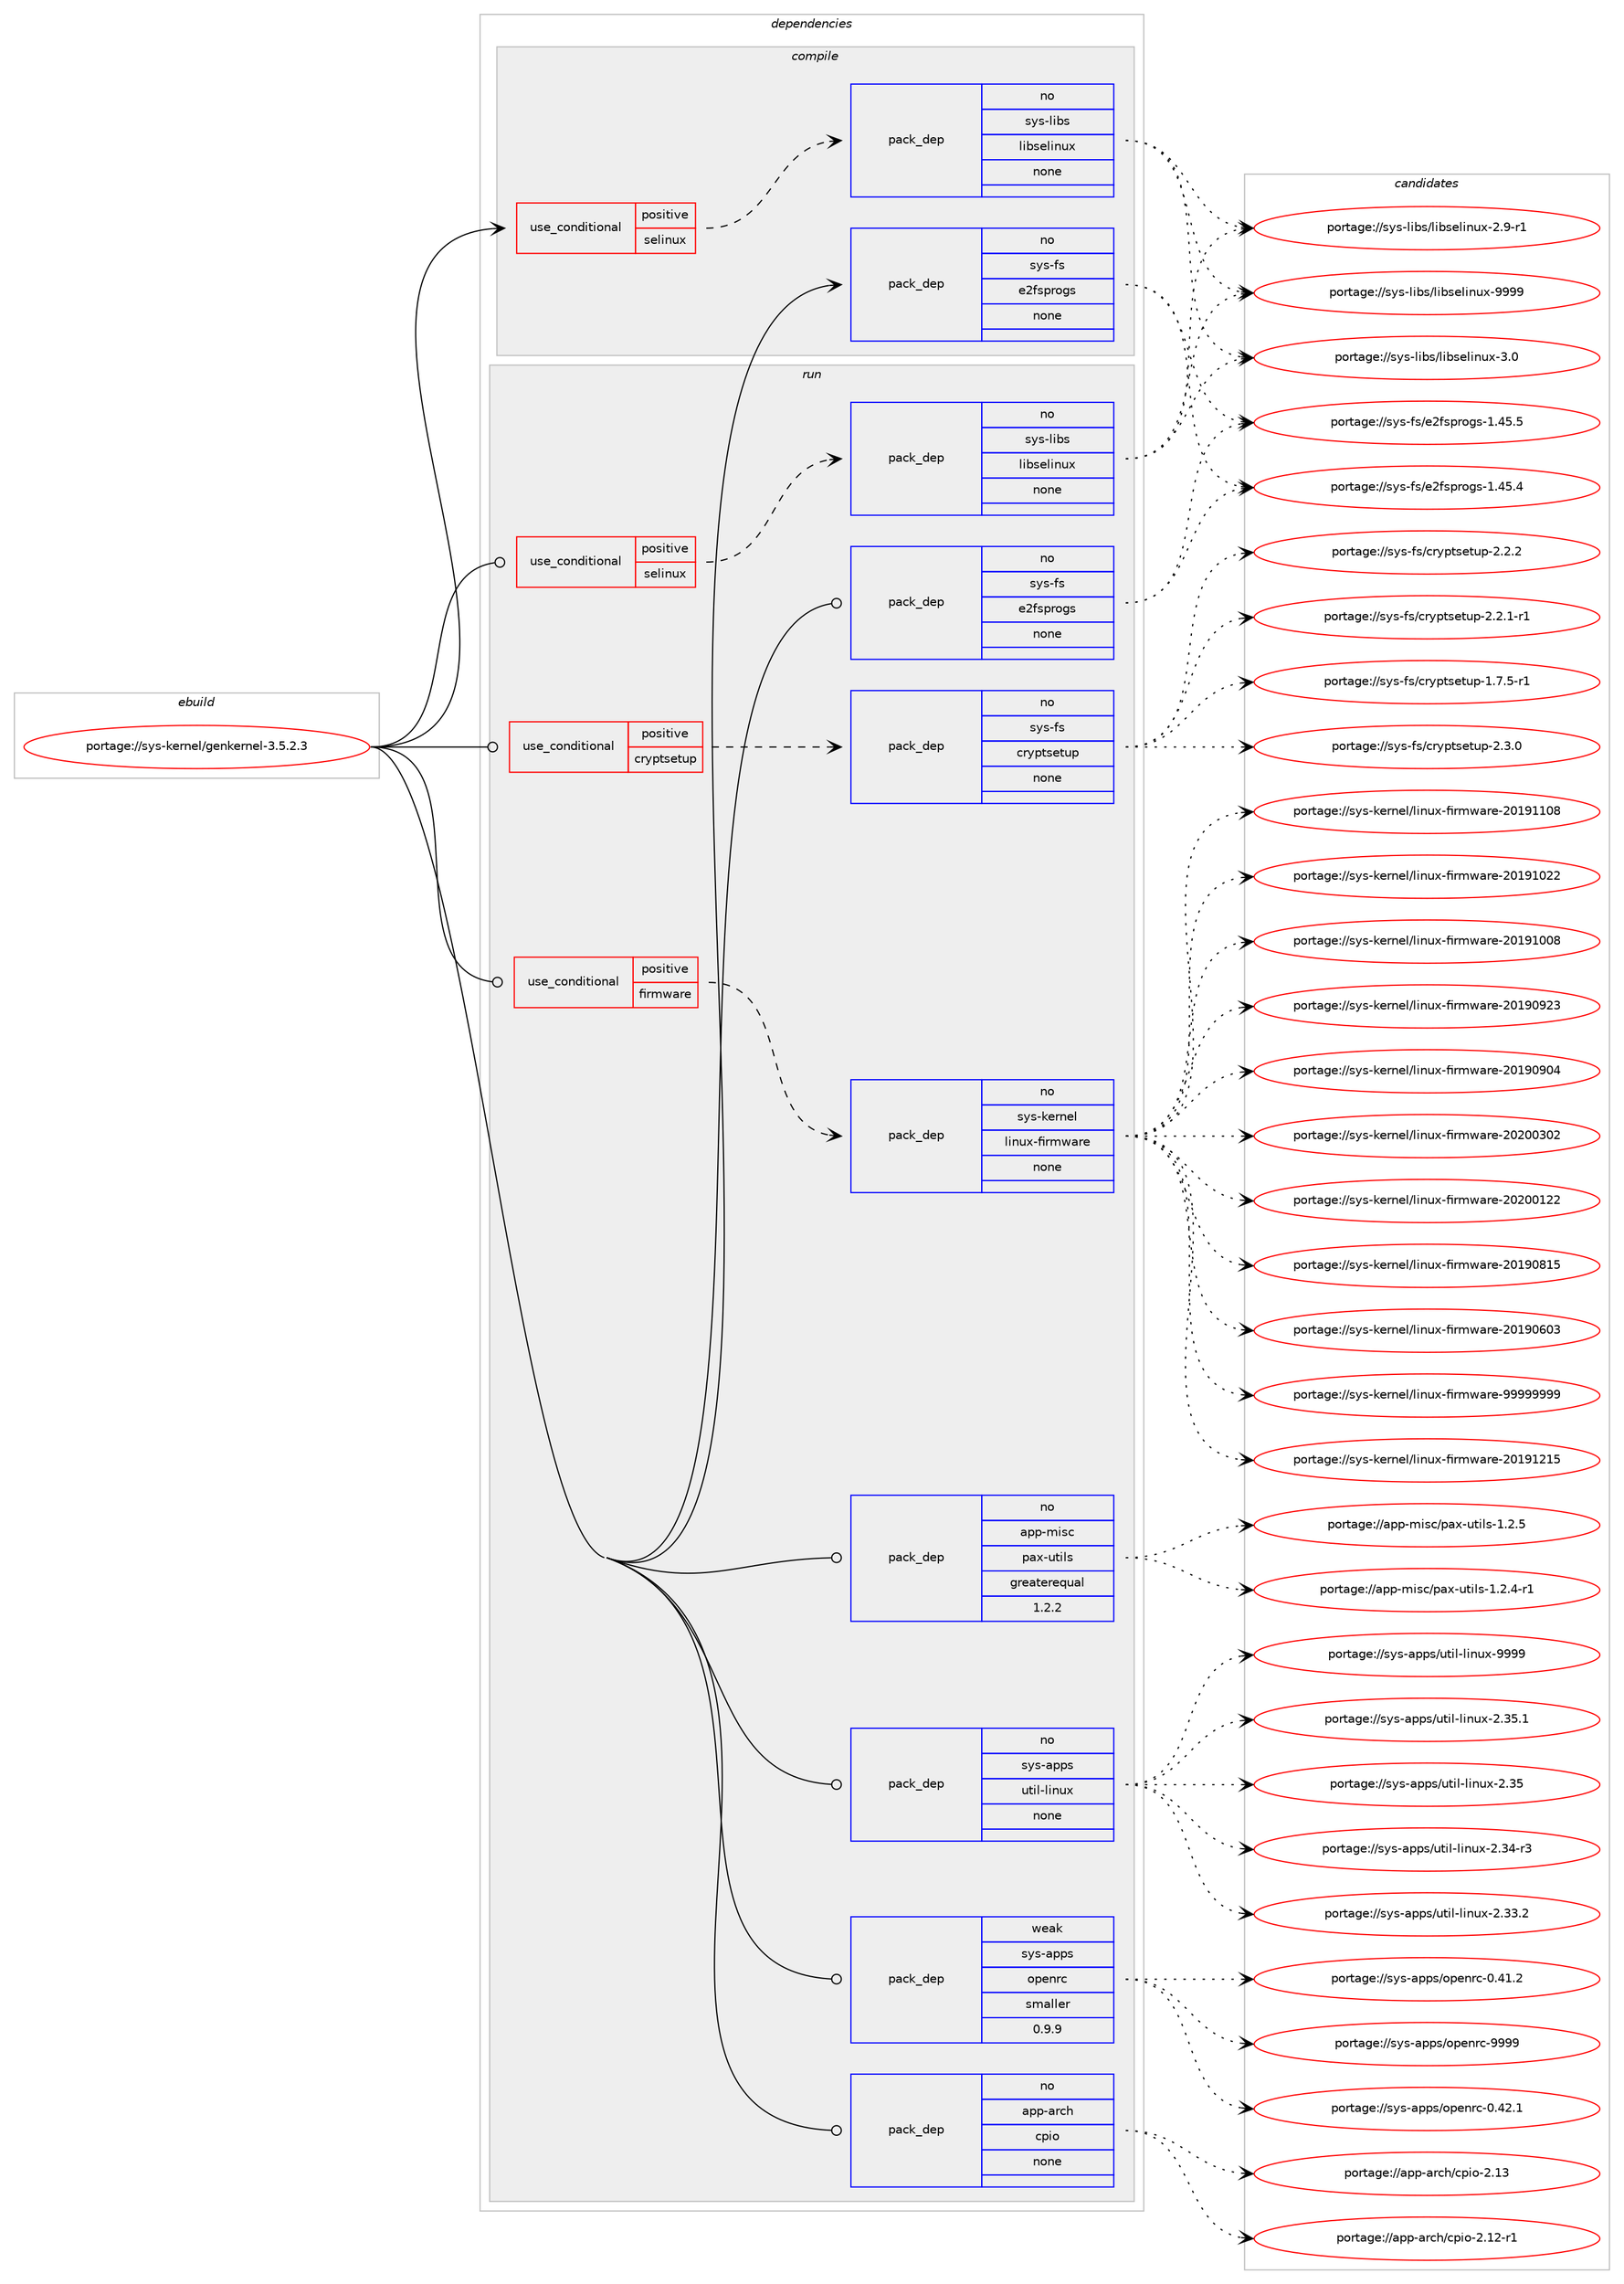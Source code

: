 digraph prolog {

# *************
# Graph options
# *************

newrank=true;
concentrate=true;
compound=true;
graph [rankdir=LR,fontname=Helvetica,fontsize=10,ranksep=1.5];#, ranksep=2.5, nodesep=0.2];
edge  [arrowhead=vee];
node  [fontname=Helvetica,fontsize=10];

# **********
# The ebuild
# **********

subgraph cluster_leftcol {
color=gray;
rank=same;
label=<<i>ebuild</i>>;
id [label="portage://sys-kernel/genkernel-3.5.2.3", color=red, width=4, href="../sys-kernel/genkernel-3.5.2.3.svg"];
}

# ****************
# The dependencies
# ****************

subgraph cluster_midcol {
color=gray;
label=<<i>dependencies</i>>;
subgraph cluster_compile {
fillcolor="#eeeeee";
style=filled;
label=<<i>compile</i>>;
subgraph cond3521 {
dependency22819 [label=<<TABLE BORDER="0" CELLBORDER="1" CELLSPACING="0" CELLPADDING="4"><TR><TD ROWSPAN="3" CELLPADDING="10">use_conditional</TD></TR><TR><TD>positive</TD></TR><TR><TD>selinux</TD></TR></TABLE>>, shape=none, color=red];
subgraph pack18691 {
dependency22820 [label=<<TABLE BORDER="0" CELLBORDER="1" CELLSPACING="0" CELLPADDING="4" WIDTH="220"><TR><TD ROWSPAN="6" CELLPADDING="30">pack_dep</TD></TR><TR><TD WIDTH="110">no</TD></TR><TR><TD>sys-libs</TD></TR><TR><TD>libselinux</TD></TR><TR><TD>none</TD></TR><TR><TD></TD></TR></TABLE>>, shape=none, color=blue];
}
dependency22819:e -> dependency22820:w [weight=20,style="dashed",arrowhead="vee"];
}
id:e -> dependency22819:w [weight=20,style="solid",arrowhead="vee"];
subgraph pack18692 {
dependency22821 [label=<<TABLE BORDER="0" CELLBORDER="1" CELLSPACING="0" CELLPADDING="4" WIDTH="220"><TR><TD ROWSPAN="6" CELLPADDING="30">pack_dep</TD></TR><TR><TD WIDTH="110">no</TD></TR><TR><TD>sys-fs</TD></TR><TR><TD>e2fsprogs</TD></TR><TR><TD>none</TD></TR><TR><TD></TD></TR></TABLE>>, shape=none, color=blue];
}
id:e -> dependency22821:w [weight=20,style="solid",arrowhead="vee"];
}
subgraph cluster_compileandrun {
fillcolor="#eeeeee";
style=filled;
label=<<i>compile and run</i>>;
}
subgraph cluster_run {
fillcolor="#eeeeee";
style=filled;
label=<<i>run</i>>;
subgraph cond3522 {
dependency22822 [label=<<TABLE BORDER="0" CELLBORDER="1" CELLSPACING="0" CELLPADDING="4"><TR><TD ROWSPAN="3" CELLPADDING="10">use_conditional</TD></TR><TR><TD>positive</TD></TR><TR><TD>cryptsetup</TD></TR></TABLE>>, shape=none, color=red];
subgraph pack18693 {
dependency22823 [label=<<TABLE BORDER="0" CELLBORDER="1" CELLSPACING="0" CELLPADDING="4" WIDTH="220"><TR><TD ROWSPAN="6" CELLPADDING="30">pack_dep</TD></TR><TR><TD WIDTH="110">no</TD></TR><TR><TD>sys-fs</TD></TR><TR><TD>cryptsetup</TD></TR><TR><TD>none</TD></TR><TR><TD></TD></TR></TABLE>>, shape=none, color=blue];
}
dependency22822:e -> dependency22823:w [weight=20,style="dashed",arrowhead="vee"];
}
id:e -> dependency22822:w [weight=20,style="solid",arrowhead="odot"];
subgraph cond3523 {
dependency22824 [label=<<TABLE BORDER="0" CELLBORDER="1" CELLSPACING="0" CELLPADDING="4"><TR><TD ROWSPAN="3" CELLPADDING="10">use_conditional</TD></TR><TR><TD>positive</TD></TR><TR><TD>firmware</TD></TR></TABLE>>, shape=none, color=red];
subgraph pack18694 {
dependency22825 [label=<<TABLE BORDER="0" CELLBORDER="1" CELLSPACING="0" CELLPADDING="4" WIDTH="220"><TR><TD ROWSPAN="6" CELLPADDING="30">pack_dep</TD></TR><TR><TD WIDTH="110">no</TD></TR><TR><TD>sys-kernel</TD></TR><TR><TD>linux-firmware</TD></TR><TR><TD>none</TD></TR><TR><TD></TD></TR></TABLE>>, shape=none, color=blue];
}
dependency22824:e -> dependency22825:w [weight=20,style="dashed",arrowhead="vee"];
}
id:e -> dependency22824:w [weight=20,style="solid",arrowhead="odot"];
subgraph cond3524 {
dependency22826 [label=<<TABLE BORDER="0" CELLBORDER="1" CELLSPACING="0" CELLPADDING="4"><TR><TD ROWSPAN="3" CELLPADDING="10">use_conditional</TD></TR><TR><TD>positive</TD></TR><TR><TD>selinux</TD></TR></TABLE>>, shape=none, color=red];
subgraph pack18695 {
dependency22827 [label=<<TABLE BORDER="0" CELLBORDER="1" CELLSPACING="0" CELLPADDING="4" WIDTH="220"><TR><TD ROWSPAN="6" CELLPADDING="30">pack_dep</TD></TR><TR><TD WIDTH="110">no</TD></TR><TR><TD>sys-libs</TD></TR><TR><TD>libselinux</TD></TR><TR><TD>none</TD></TR><TR><TD></TD></TR></TABLE>>, shape=none, color=blue];
}
dependency22826:e -> dependency22827:w [weight=20,style="dashed",arrowhead="vee"];
}
id:e -> dependency22826:w [weight=20,style="solid",arrowhead="odot"];
subgraph pack18696 {
dependency22828 [label=<<TABLE BORDER="0" CELLBORDER="1" CELLSPACING="0" CELLPADDING="4" WIDTH="220"><TR><TD ROWSPAN="6" CELLPADDING="30">pack_dep</TD></TR><TR><TD WIDTH="110">no</TD></TR><TR><TD>app-arch</TD></TR><TR><TD>cpio</TD></TR><TR><TD>none</TD></TR><TR><TD></TD></TR></TABLE>>, shape=none, color=blue];
}
id:e -> dependency22828:w [weight=20,style="solid",arrowhead="odot"];
subgraph pack18697 {
dependency22829 [label=<<TABLE BORDER="0" CELLBORDER="1" CELLSPACING="0" CELLPADDING="4" WIDTH="220"><TR><TD ROWSPAN="6" CELLPADDING="30">pack_dep</TD></TR><TR><TD WIDTH="110">no</TD></TR><TR><TD>app-misc</TD></TR><TR><TD>pax-utils</TD></TR><TR><TD>greaterequal</TD></TR><TR><TD>1.2.2</TD></TR></TABLE>>, shape=none, color=blue];
}
id:e -> dependency22829:w [weight=20,style="solid",arrowhead="odot"];
subgraph pack18698 {
dependency22830 [label=<<TABLE BORDER="0" CELLBORDER="1" CELLSPACING="0" CELLPADDING="4" WIDTH="220"><TR><TD ROWSPAN="6" CELLPADDING="30">pack_dep</TD></TR><TR><TD WIDTH="110">no</TD></TR><TR><TD>sys-apps</TD></TR><TR><TD>util-linux</TD></TR><TR><TD>none</TD></TR><TR><TD></TD></TR></TABLE>>, shape=none, color=blue];
}
id:e -> dependency22830:w [weight=20,style="solid",arrowhead="odot"];
subgraph pack18699 {
dependency22831 [label=<<TABLE BORDER="0" CELLBORDER="1" CELLSPACING="0" CELLPADDING="4" WIDTH="220"><TR><TD ROWSPAN="6" CELLPADDING="30">pack_dep</TD></TR><TR><TD WIDTH="110">no</TD></TR><TR><TD>sys-fs</TD></TR><TR><TD>e2fsprogs</TD></TR><TR><TD>none</TD></TR><TR><TD></TD></TR></TABLE>>, shape=none, color=blue];
}
id:e -> dependency22831:w [weight=20,style="solid",arrowhead="odot"];
subgraph pack18700 {
dependency22832 [label=<<TABLE BORDER="0" CELLBORDER="1" CELLSPACING="0" CELLPADDING="4" WIDTH="220"><TR><TD ROWSPAN="6" CELLPADDING="30">pack_dep</TD></TR><TR><TD WIDTH="110">weak</TD></TR><TR><TD>sys-apps</TD></TR><TR><TD>openrc</TD></TR><TR><TD>smaller</TD></TR><TR><TD>0.9.9</TD></TR></TABLE>>, shape=none, color=blue];
}
id:e -> dependency22832:w [weight=20,style="solid",arrowhead="odot"];
}
}

# **************
# The candidates
# **************

subgraph cluster_choices {
rank=same;
color=gray;
label=<<i>candidates</i>>;

subgraph choice18691 {
color=black;
nodesep=1;
choice115121115451081059811547108105981151011081051101171204557575757 [label="portage://sys-libs/libselinux-9999", color=red, width=4,href="../sys-libs/libselinux-9999.svg"];
choice1151211154510810598115471081059811510110810511011712045514648 [label="portage://sys-libs/libselinux-3.0", color=red, width=4,href="../sys-libs/libselinux-3.0.svg"];
choice11512111545108105981154710810598115101108105110117120455046574511449 [label="portage://sys-libs/libselinux-2.9-r1", color=red, width=4,href="../sys-libs/libselinux-2.9-r1.svg"];
dependency22820:e -> choice115121115451081059811547108105981151011081051101171204557575757:w [style=dotted,weight="100"];
dependency22820:e -> choice1151211154510810598115471081059811510110810511011712045514648:w [style=dotted,weight="100"];
dependency22820:e -> choice11512111545108105981154710810598115101108105110117120455046574511449:w [style=dotted,weight="100"];
}
subgraph choice18692 {
color=black;
nodesep=1;
choice11512111545102115471015010211511211411110311545494652534653 [label="portage://sys-fs/e2fsprogs-1.45.5", color=red, width=4,href="../sys-fs/e2fsprogs-1.45.5.svg"];
choice11512111545102115471015010211511211411110311545494652534652 [label="portage://sys-fs/e2fsprogs-1.45.4", color=red, width=4,href="../sys-fs/e2fsprogs-1.45.4.svg"];
dependency22821:e -> choice11512111545102115471015010211511211411110311545494652534653:w [style=dotted,weight="100"];
dependency22821:e -> choice11512111545102115471015010211511211411110311545494652534652:w [style=dotted,weight="100"];
}
subgraph choice18693 {
color=black;
nodesep=1;
choice115121115451021154799114121112116115101116117112455046514648 [label="portage://sys-fs/cryptsetup-2.3.0", color=red, width=4,href="../sys-fs/cryptsetup-2.3.0.svg"];
choice115121115451021154799114121112116115101116117112455046504650 [label="portage://sys-fs/cryptsetup-2.2.2", color=red, width=4,href="../sys-fs/cryptsetup-2.2.2.svg"];
choice1151211154510211547991141211121161151011161171124550465046494511449 [label="portage://sys-fs/cryptsetup-2.2.1-r1", color=red, width=4,href="../sys-fs/cryptsetup-2.2.1-r1.svg"];
choice1151211154510211547991141211121161151011161171124549465546534511449 [label="portage://sys-fs/cryptsetup-1.7.5-r1", color=red, width=4,href="../sys-fs/cryptsetup-1.7.5-r1.svg"];
dependency22823:e -> choice115121115451021154799114121112116115101116117112455046514648:w [style=dotted,weight="100"];
dependency22823:e -> choice115121115451021154799114121112116115101116117112455046504650:w [style=dotted,weight="100"];
dependency22823:e -> choice1151211154510211547991141211121161151011161171124550465046494511449:w [style=dotted,weight="100"];
dependency22823:e -> choice1151211154510211547991141211121161151011161171124549465546534511449:w [style=dotted,weight="100"];
}
subgraph choice18694 {
color=black;
nodesep=1;
choice11512111545107101114110101108471081051101171204510210511410911997114101455757575757575757 [label="portage://sys-kernel/linux-firmware-99999999", color=red, width=4,href="../sys-kernel/linux-firmware-99999999.svg"];
choice11512111545107101114110101108471081051101171204510210511410911997114101455048504848514850 [label="portage://sys-kernel/linux-firmware-20200302", color=red, width=4,href="../sys-kernel/linux-firmware-20200302.svg"];
choice11512111545107101114110101108471081051101171204510210511410911997114101455048504848495050 [label="portage://sys-kernel/linux-firmware-20200122", color=red, width=4,href="../sys-kernel/linux-firmware-20200122.svg"];
choice11512111545107101114110101108471081051101171204510210511410911997114101455048495749504953 [label="portage://sys-kernel/linux-firmware-20191215", color=red, width=4,href="../sys-kernel/linux-firmware-20191215.svg"];
choice11512111545107101114110101108471081051101171204510210511410911997114101455048495749494856 [label="portage://sys-kernel/linux-firmware-20191108", color=red, width=4,href="../sys-kernel/linux-firmware-20191108.svg"];
choice11512111545107101114110101108471081051101171204510210511410911997114101455048495749485050 [label="portage://sys-kernel/linux-firmware-20191022", color=red, width=4,href="../sys-kernel/linux-firmware-20191022.svg"];
choice11512111545107101114110101108471081051101171204510210511410911997114101455048495749484856 [label="portage://sys-kernel/linux-firmware-20191008", color=red, width=4,href="../sys-kernel/linux-firmware-20191008.svg"];
choice11512111545107101114110101108471081051101171204510210511410911997114101455048495748575051 [label="portage://sys-kernel/linux-firmware-20190923", color=red, width=4,href="../sys-kernel/linux-firmware-20190923.svg"];
choice11512111545107101114110101108471081051101171204510210511410911997114101455048495748574852 [label="portage://sys-kernel/linux-firmware-20190904", color=red, width=4,href="../sys-kernel/linux-firmware-20190904.svg"];
choice11512111545107101114110101108471081051101171204510210511410911997114101455048495748564953 [label="portage://sys-kernel/linux-firmware-20190815", color=red, width=4,href="../sys-kernel/linux-firmware-20190815.svg"];
choice11512111545107101114110101108471081051101171204510210511410911997114101455048495748544851 [label="portage://sys-kernel/linux-firmware-20190603", color=red, width=4,href="../sys-kernel/linux-firmware-20190603.svg"];
dependency22825:e -> choice11512111545107101114110101108471081051101171204510210511410911997114101455757575757575757:w [style=dotted,weight="100"];
dependency22825:e -> choice11512111545107101114110101108471081051101171204510210511410911997114101455048504848514850:w [style=dotted,weight="100"];
dependency22825:e -> choice11512111545107101114110101108471081051101171204510210511410911997114101455048504848495050:w [style=dotted,weight="100"];
dependency22825:e -> choice11512111545107101114110101108471081051101171204510210511410911997114101455048495749504953:w [style=dotted,weight="100"];
dependency22825:e -> choice11512111545107101114110101108471081051101171204510210511410911997114101455048495749494856:w [style=dotted,weight="100"];
dependency22825:e -> choice11512111545107101114110101108471081051101171204510210511410911997114101455048495749485050:w [style=dotted,weight="100"];
dependency22825:e -> choice11512111545107101114110101108471081051101171204510210511410911997114101455048495749484856:w [style=dotted,weight="100"];
dependency22825:e -> choice11512111545107101114110101108471081051101171204510210511410911997114101455048495748575051:w [style=dotted,weight="100"];
dependency22825:e -> choice11512111545107101114110101108471081051101171204510210511410911997114101455048495748574852:w [style=dotted,weight="100"];
dependency22825:e -> choice11512111545107101114110101108471081051101171204510210511410911997114101455048495748564953:w [style=dotted,weight="100"];
dependency22825:e -> choice11512111545107101114110101108471081051101171204510210511410911997114101455048495748544851:w [style=dotted,weight="100"];
}
subgraph choice18695 {
color=black;
nodesep=1;
choice115121115451081059811547108105981151011081051101171204557575757 [label="portage://sys-libs/libselinux-9999", color=red, width=4,href="../sys-libs/libselinux-9999.svg"];
choice1151211154510810598115471081059811510110810511011712045514648 [label="portage://sys-libs/libselinux-3.0", color=red, width=4,href="../sys-libs/libselinux-3.0.svg"];
choice11512111545108105981154710810598115101108105110117120455046574511449 [label="portage://sys-libs/libselinux-2.9-r1", color=red, width=4,href="../sys-libs/libselinux-2.9-r1.svg"];
dependency22827:e -> choice115121115451081059811547108105981151011081051101171204557575757:w [style=dotted,weight="100"];
dependency22827:e -> choice1151211154510810598115471081059811510110810511011712045514648:w [style=dotted,weight="100"];
dependency22827:e -> choice11512111545108105981154710810598115101108105110117120455046574511449:w [style=dotted,weight="100"];
}
subgraph choice18696 {
color=black;
nodesep=1;
choice9711211245971149910447991121051114550464951 [label="portage://app-arch/cpio-2.13", color=red, width=4,href="../app-arch/cpio-2.13.svg"];
choice97112112459711499104479911210511145504649504511449 [label="portage://app-arch/cpio-2.12-r1", color=red, width=4,href="../app-arch/cpio-2.12-r1.svg"];
dependency22828:e -> choice9711211245971149910447991121051114550464951:w [style=dotted,weight="100"];
dependency22828:e -> choice97112112459711499104479911210511145504649504511449:w [style=dotted,weight="100"];
}
subgraph choice18697 {
color=black;
nodesep=1;
choice971121124510910511599471129712045117116105108115454946504653 [label="portage://app-misc/pax-utils-1.2.5", color=red, width=4,href="../app-misc/pax-utils-1.2.5.svg"];
choice9711211245109105115994711297120451171161051081154549465046524511449 [label="portage://app-misc/pax-utils-1.2.4-r1", color=red, width=4,href="../app-misc/pax-utils-1.2.4-r1.svg"];
dependency22829:e -> choice971121124510910511599471129712045117116105108115454946504653:w [style=dotted,weight="100"];
dependency22829:e -> choice9711211245109105115994711297120451171161051081154549465046524511449:w [style=dotted,weight="100"];
}
subgraph choice18698 {
color=black;
nodesep=1;
choice115121115459711211211547117116105108451081051101171204557575757 [label="portage://sys-apps/util-linux-9999", color=red, width=4,href="../sys-apps/util-linux-9999.svg"];
choice1151211154597112112115471171161051084510810511011712045504651534649 [label="portage://sys-apps/util-linux-2.35.1", color=red, width=4,href="../sys-apps/util-linux-2.35.1.svg"];
choice115121115459711211211547117116105108451081051101171204550465153 [label="portage://sys-apps/util-linux-2.35", color=red, width=4,href="../sys-apps/util-linux-2.35.svg"];
choice1151211154597112112115471171161051084510810511011712045504651524511451 [label="portage://sys-apps/util-linux-2.34-r3", color=red, width=4,href="../sys-apps/util-linux-2.34-r3.svg"];
choice1151211154597112112115471171161051084510810511011712045504651514650 [label="portage://sys-apps/util-linux-2.33.2", color=red, width=4,href="../sys-apps/util-linux-2.33.2.svg"];
dependency22830:e -> choice115121115459711211211547117116105108451081051101171204557575757:w [style=dotted,weight="100"];
dependency22830:e -> choice1151211154597112112115471171161051084510810511011712045504651534649:w [style=dotted,weight="100"];
dependency22830:e -> choice115121115459711211211547117116105108451081051101171204550465153:w [style=dotted,weight="100"];
dependency22830:e -> choice1151211154597112112115471171161051084510810511011712045504651524511451:w [style=dotted,weight="100"];
dependency22830:e -> choice1151211154597112112115471171161051084510810511011712045504651514650:w [style=dotted,weight="100"];
}
subgraph choice18699 {
color=black;
nodesep=1;
choice11512111545102115471015010211511211411110311545494652534653 [label="portage://sys-fs/e2fsprogs-1.45.5", color=red, width=4,href="../sys-fs/e2fsprogs-1.45.5.svg"];
choice11512111545102115471015010211511211411110311545494652534652 [label="portage://sys-fs/e2fsprogs-1.45.4", color=red, width=4,href="../sys-fs/e2fsprogs-1.45.4.svg"];
dependency22831:e -> choice11512111545102115471015010211511211411110311545494652534653:w [style=dotted,weight="100"];
dependency22831:e -> choice11512111545102115471015010211511211411110311545494652534652:w [style=dotted,weight="100"];
}
subgraph choice18700 {
color=black;
nodesep=1;
choice115121115459711211211547111112101110114994557575757 [label="portage://sys-apps/openrc-9999", color=red, width=4,href="../sys-apps/openrc-9999.svg"];
choice1151211154597112112115471111121011101149945484652504649 [label="portage://sys-apps/openrc-0.42.1", color=red, width=4,href="../sys-apps/openrc-0.42.1.svg"];
choice1151211154597112112115471111121011101149945484652494650 [label="portage://sys-apps/openrc-0.41.2", color=red, width=4,href="../sys-apps/openrc-0.41.2.svg"];
dependency22832:e -> choice115121115459711211211547111112101110114994557575757:w [style=dotted,weight="100"];
dependency22832:e -> choice1151211154597112112115471111121011101149945484652504649:w [style=dotted,weight="100"];
dependency22832:e -> choice1151211154597112112115471111121011101149945484652494650:w [style=dotted,weight="100"];
}
}

}
